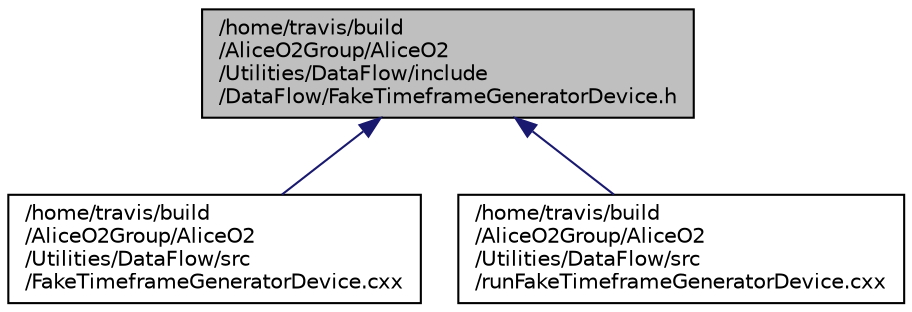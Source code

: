 digraph "/home/travis/build/AliceO2Group/AliceO2/Utilities/DataFlow/include/DataFlow/FakeTimeframeGeneratorDevice.h"
{
 // INTERACTIVE_SVG=YES
  bgcolor="transparent";
  edge [fontname="Helvetica",fontsize="10",labelfontname="Helvetica",labelfontsize="10"];
  node [fontname="Helvetica",fontsize="10",shape=record];
  Node1 [label="/home/travis/build\l/AliceO2Group/AliceO2\l/Utilities/DataFlow/include\l/DataFlow/FakeTimeframeGeneratorDevice.h",height=0.2,width=0.4,color="black", fillcolor="grey75", style="filled" fontcolor="black"];
  Node1 -> Node2 [dir="back",color="midnightblue",fontsize="10",style="solid",fontname="Helvetica"];
  Node2 [label="/home/travis/build\l/AliceO2Group/AliceO2\l/Utilities/DataFlow/src\l/FakeTimeframeGeneratorDevice.cxx",height=0.2,width=0.4,color="black",URL="$d6/d3d/FakeTimeframeGeneratorDevice_8cxx.html"];
  Node1 -> Node3 [dir="back",color="midnightblue",fontsize="10",style="solid",fontname="Helvetica"];
  Node3 [label="/home/travis/build\l/AliceO2Group/AliceO2\l/Utilities/DataFlow/src\l/runFakeTimeframeGeneratorDevice.cxx",height=0.2,width=0.4,color="black",URL="$da/d38/runFakeTimeframeGeneratorDevice_8cxx.html"];
}
